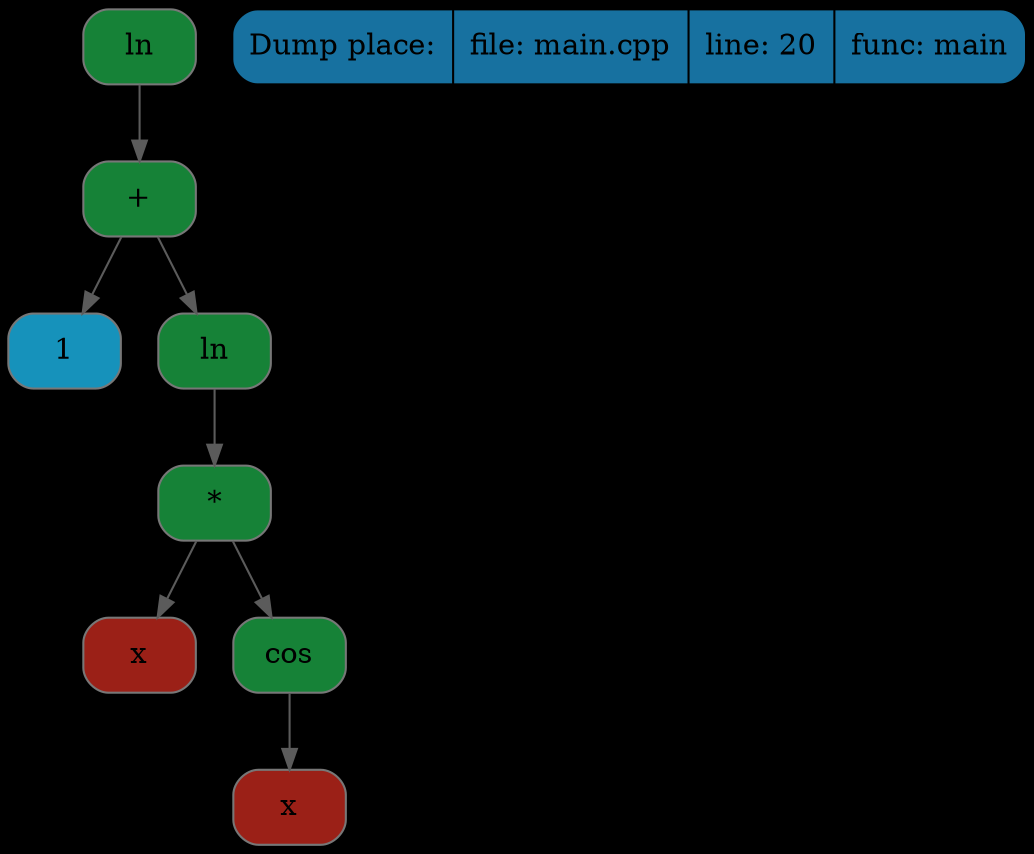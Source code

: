 digraph G{
rankdir=TB
graph [bgcolor="#000000"];
node0x5040000001d0[shape=Mrecord, style=filled, fillcolor="#168237"label ="ln", color = "#777777"];
node0x504000000190[shape=Mrecord, style=filled, fillcolor="#168237"label ="+", color = "#777777"];
node0x504000000010[shape=Mrecord, style=filled, fillcolor="#1692bb"label ="1", color = "#777777"];
node0x504000000150[shape=Mrecord, style=filled, fillcolor="#168237"label ="ln", color = "#777777"];
node0x504000000110[shape=Mrecord, style=filled, fillcolor="#168237"label ="*", color = "#777777"];
node0x504000000050[shape=Mrecord, style=filled, fillcolor="#9b2017"label ="x", color = "#777777"];
node0x5040000000d0[shape=Mrecord, style=filled, fillcolor="#168237"label ="cos", color = "#777777"];
node0x504000000090[shape=Mrecord, style=filled, fillcolor="#9b2017"label ="x", color = "#777777"];
edge[color="#5b5b5b"];
node0x5040000001d0->node0x504000000190;
node0x504000000190->node0x504000000010;
node0x504000000190->node0x504000000150;
node0x504000000150->node0x504000000110;
node0x504000000110->node0x504000000050;
node0x504000000110->node0x5040000000d0;
node0x5040000000d0->node0x504000000090;
place[shape=Mrecord, style=filled, fillcolor="#1771a0",label  = "Dump place:| file: main.cpp |<f0> line: 20 |<f1> func: main", color = "#000000"];
}
